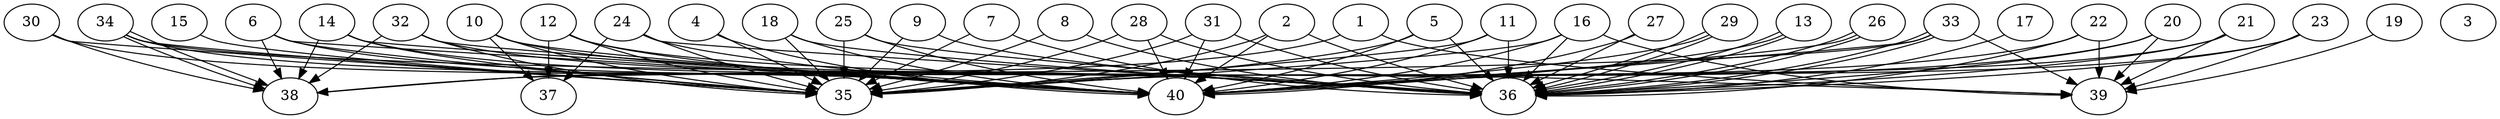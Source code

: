 // DAG automatically generated by daggen at Thu Oct  3 14:06:49 2019
// ./daggen --dot -n 40 --ccr 0.3 --fat 0.9 --regular 0.7 --density 0.9 --mindata 5242880 --maxdata 52428800 
digraph G {
  1 [size="106076160", alpha="0.19", expect_size="31822848"] 
  1 -> 38 [size ="31822848"]
  1 -> 39 [size ="31822848"]
  2 [size="173929813", alpha="0.14", expect_size="52178944"] 
  2 -> 35 [size ="52178944"]
  2 -> 36 [size ="52178944"]
  2 -> 40 [size ="52178944"]
  3 [size="151272107", alpha="0.20", expect_size="45381632"] 
  4 [size="39983787", alpha="0.08", expect_size="11995136"] 
  4 -> 35 [size ="11995136"]
  4 -> 40 [size ="11995136"]
  5 [size="132986880", alpha="0.16", expect_size="39896064"] 
  5 -> 35 [size ="39896064"]
  5 -> 36 [size ="39896064"]
  5 -> 40 [size ="39896064"]
  6 [size="150422187", alpha="0.13", expect_size="45126656"] 
  6 -> 35 [size ="45126656"]
  6 -> 36 [size ="45126656"]
  6 -> 38 [size ="45126656"]
  6 -> 40 [size ="45126656"]
  7 [size="76803413", alpha="0.20", expect_size="23041024"] 
  7 -> 35 [size ="23041024"]
  7 -> 36 [size ="23041024"]
  8 [size="67863893", alpha="0.10", expect_size="20359168"] 
  8 -> 35 [size ="20359168"]
  8 -> 36 [size ="20359168"]
  9 [size="140834133", alpha="0.03", expect_size="42250240"] 
  9 -> 35 [size ="42250240"]
  9 -> 36 [size ="42250240"]
  10 [size="40444587", alpha="0.02", expect_size="12133376"] 
  10 -> 35 [size ="12133376"]
  10 -> 36 [size ="12133376"]
  10 -> 37 [size ="12133376"]
  10 -> 40 [size ="12133376"]
  11 [size="107752107", alpha="0.01", expect_size="32325632"] 
  11 -> 35 [size ="32325632"]
  11 -> 36 [size ="32325632"]
  11 -> 40 [size ="32325632"]
  12 [size="99587413", alpha="0.17", expect_size="29876224"] 
  12 -> 35 [size ="29876224"]
  12 -> 36 [size ="29876224"]
  12 -> 37 [size ="29876224"]
  12 -> 40 [size ="29876224"]
  13 [size="53329920", alpha="0.05", expect_size="15998976"] 
  13 -> 36 [size ="15998976"]
  13 -> 36 [size ="15998976"]
  13 -> 40 [size ="15998976"]
  14 [size="50827947", alpha="0.12", expect_size="15248384"] 
  14 -> 35 [size ="15248384"]
  14 -> 36 [size ="15248384"]
  14 -> 38 [size ="15248384"]
  14 -> 40 [size ="15248384"]
  15 [size="117019307", alpha="0.17", expect_size="35105792"] 
  15 -> 35 [size ="35105792"]
  16 [size="86244693", alpha="0.12", expect_size="25873408"] 
  16 -> 35 [size ="25873408"]
  16 -> 36 [size ="25873408"]
  16 -> 39 [size ="25873408"]
  16 -> 40 [size ="25873408"]
  17 [size="31416320", alpha="0.14", expect_size="9424896"] 
  17 -> 36 [size ="9424896"]
  18 [size="29081600", alpha="0.17", expect_size="8724480"] 
  18 -> 35 [size ="8724480"]
  18 -> 36 [size ="8724480"]
  18 -> 40 [size ="8724480"]
  19 [size="109585067", alpha="0.19", expect_size="32875520"] 
  19 -> 39 [size ="32875520"]
  20 [size="132744533", alpha="0.20", expect_size="39823360"] 
  20 -> 35 [size ="39823360"]
  20 -> 36 [size ="39823360"]
  20 -> 39 [size ="39823360"]
  21 [size="147329707", alpha="0.12", expect_size="44198912"] 
  21 -> 36 [size ="44198912"]
  21 -> 39 [size ="44198912"]
  21 -> 40 [size ="44198912"]
  22 [size="158102187", alpha="0.04", expect_size="47430656"] 
  22 -> 35 [size ="47430656"]
  22 -> 36 [size ="47430656"]
  22 -> 39 [size ="47430656"]
  23 [size="135342080", alpha="0.13", expect_size="40602624"] 
  23 -> 36 [size ="40602624"]
  23 -> 39 [size ="40602624"]
  23 -> 40 [size ="40602624"]
  24 [size="18786987", alpha="0.05", expect_size="5636096"] 
  24 -> 35 [size ="5636096"]
  24 -> 36 [size ="5636096"]
  24 -> 37 [size ="5636096"]
  24 -> 40 [size ="5636096"]
  25 [size="111564800", alpha="0.11", expect_size="33469440"] 
  25 -> 35 [size ="33469440"]
  25 -> 36 [size ="33469440"]
  25 -> 40 [size ="33469440"]
  26 [size="84152320", alpha="0.14", expect_size="25245696"] 
  26 -> 36 [size ="25245696"]
  26 -> 36 [size ="25245696"]
  26 -> 40 [size ="25245696"]
  27 [size="19712000", alpha="0.05", expect_size="5913600"] 
  27 -> 36 [size ="5913600"]
  27 -> 40 [size ="5913600"]
  28 [size="133563733", alpha="0.03", expect_size="40069120"] 
  28 -> 35 [size ="40069120"]
  28 -> 36 [size ="40069120"]
  28 -> 40 [size ="40069120"]
  29 [size="106990933", alpha="0.16", expect_size="32097280"] 
  29 -> 36 [size ="32097280"]
  29 -> 36 [size ="32097280"]
  29 -> 40 [size ="32097280"]
  30 [size="99362133", alpha="0.12", expect_size="29808640"] 
  30 -> 35 [size ="29808640"]
  30 -> 38 [size ="29808640"]
  30 -> 40 [size ="29808640"]
  31 [size="97809067", alpha="0.19", expect_size="29342720"] 
  31 -> 35 [size ="29342720"]
  31 -> 36 [size ="29342720"]
  31 -> 40 [size ="29342720"]
  32 [size="33648640", alpha="0.17", expect_size="10094592"] 
  32 -> 35 [size ="10094592"]
  32 -> 36 [size ="10094592"]
  32 -> 38 [size ="10094592"]
  32 -> 40 [size ="10094592"]
  33 [size="63330987", alpha="0.19", expect_size="18999296"] 
  33 -> 36 [size ="18999296"]
  33 -> 36 [size ="18999296"]
  33 -> 38 [size ="18999296"]
  33 -> 39 [size ="18999296"]
  33 -> 40 [size ="18999296"]
  34 [size="163368960", alpha="0.06", expect_size="49010688"] 
  34 -> 35 [size ="49010688"]
  34 -> 38 [size ="49010688"]
  34 -> 38 [size ="49010688"]
  34 -> 39 [size ="49010688"]
  34 -> 40 [size ="49010688"]
  35 [size="41704107", alpha="0.06", expect_size="12511232"] 
  36 [size="128413013", alpha="0.14", expect_size="38523904"] 
  37 [size="84585813", alpha="0.03", expect_size="25375744"] 
  38 [size="126832640", alpha="0.15", expect_size="38049792"] 
  39 [size="148264960", alpha="0.18", expect_size="44479488"] 
  40 [size="114950827", alpha="0.16", expect_size="34485248"] 
}
